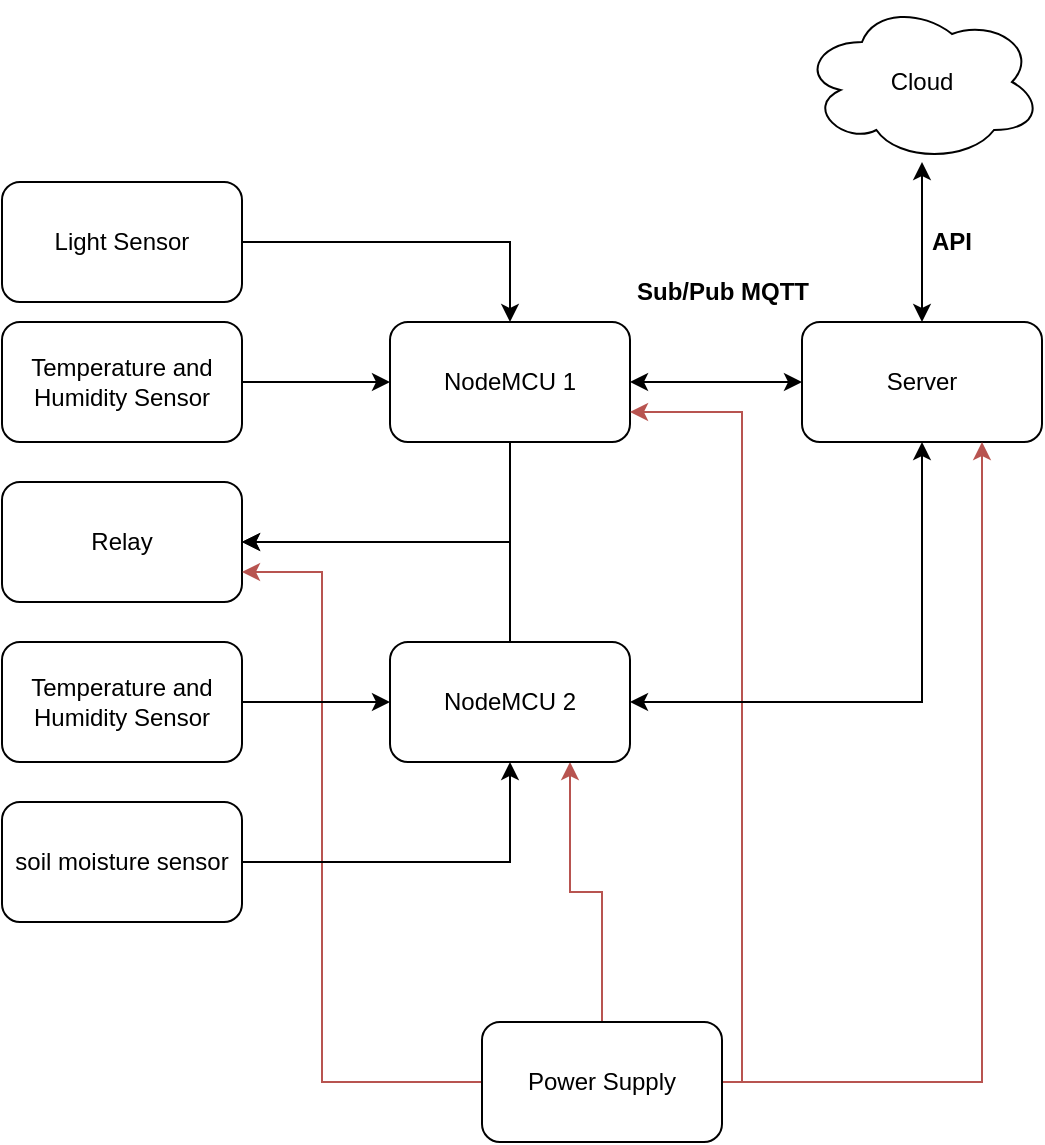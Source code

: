 <mxfile version="21.6.5" type="github">
  <diagram name="Trang-1" id="DMHt6Bj8uNAS2uQc6lcl">
    <mxGraphModel dx="1434" dy="788" grid="1" gridSize="10" guides="1" tooltips="1" connect="1" arrows="1" fold="1" page="1" pageScale="1" pageWidth="827" pageHeight="1169" math="0" shadow="0">
      <root>
        <mxCell id="0" />
        <mxCell id="1" parent="0" />
        <mxCell id="AXXRzCusAXLwxcy1-cfK-5" style="edgeStyle=orthogonalEdgeStyle;rounded=0;orthogonalLoop=1;jettySize=auto;html=1;entryX=0;entryY=0.5;entryDx=0;entryDy=0;startArrow=classic;startFill=1;exitX=1;exitY=0.5;exitDx=0;exitDy=0;" parent="1" source="AXXRzCusAXLwxcy1-cfK-1" target="AXXRzCusAXLwxcy1-cfK-3" edge="1">
          <mxGeometry relative="1" as="geometry">
            <mxPoint x="460" y="350" as="sourcePoint" />
            <mxPoint x="610" y="340" as="targetPoint" />
            <Array as="points" />
          </mxGeometry>
        </mxCell>
        <mxCell id="AXXRzCusAXLwxcy1-cfK-31" style="edgeStyle=orthogonalEdgeStyle;rounded=0;orthogonalLoop=1;jettySize=auto;html=1;entryX=1;entryY=0.5;entryDx=0;entryDy=0;" parent="1" source="AXXRzCusAXLwxcy1-cfK-1" target="AXXRzCusAXLwxcy1-cfK-10" edge="1">
          <mxGeometry relative="1" as="geometry">
            <Array as="points">
              <mxPoint x="414" y="430" />
            </Array>
          </mxGeometry>
        </mxCell>
        <mxCell id="AXXRzCusAXLwxcy1-cfK-1" value="NodeMCU 1" style="rounded=1;whiteSpace=wrap;html=1;" parent="1" vertex="1">
          <mxGeometry x="354" y="320" width="120" height="60" as="geometry" />
        </mxCell>
        <mxCell id="AXXRzCusAXLwxcy1-cfK-4" style="edgeStyle=orthogonalEdgeStyle;rounded=0;orthogonalLoop=1;jettySize=auto;html=1;startArrow=classic;startFill=1;" parent="1" source="AXXRzCusAXLwxcy1-cfK-3" edge="1">
          <mxGeometry relative="1" as="geometry">
            <mxPoint x="620" y="240" as="targetPoint" />
          </mxGeometry>
        </mxCell>
        <mxCell id="AXXRzCusAXLwxcy1-cfK-3" value="Server" style="rounded=1;whiteSpace=wrap;html=1;" parent="1" vertex="1">
          <mxGeometry x="560" y="320" width="120" height="60" as="geometry" />
        </mxCell>
        <mxCell id="AXXRzCusAXLwxcy1-cfK-23" style="edgeStyle=orthogonalEdgeStyle;rounded=0;orthogonalLoop=1;jettySize=auto;html=1;entryX=0.5;entryY=0;entryDx=0;entryDy=0;" parent="1" source="AXXRzCusAXLwxcy1-cfK-8" target="AXXRzCusAXLwxcy1-cfK-1" edge="1">
          <mxGeometry relative="1" as="geometry" />
        </mxCell>
        <mxCell id="AXXRzCusAXLwxcy1-cfK-8" value="Light Sensor" style="rounded=1;whiteSpace=wrap;html=1;" parent="1" vertex="1">
          <mxGeometry x="160" y="250" width="120" height="60" as="geometry" />
        </mxCell>
        <mxCell id="AXXRzCusAXLwxcy1-cfK-12" style="edgeStyle=orthogonalEdgeStyle;rounded=0;orthogonalLoop=1;jettySize=auto;html=1;entryX=0;entryY=0.5;entryDx=0;entryDy=0;" parent="1" source="AXXRzCusAXLwxcy1-cfK-9" target="AXXRzCusAXLwxcy1-cfK-1" edge="1">
          <mxGeometry relative="1" as="geometry" />
        </mxCell>
        <mxCell id="AXXRzCusAXLwxcy1-cfK-9" value="Temperature and Humidity Sensor" style="rounded=1;whiteSpace=wrap;html=1;" parent="1" vertex="1">
          <mxGeometry x="160" y="320" width="120" height="60" as="geometry" />
        </mxCell>
        <mxCell id="AXXRzCusAXLwxcy1-cfK-10" value="Relay" style="rounded=1;whiteSpace=wrap;html=1;" parent="1" vertex="1">
          <mxGeometry x="160" y="400" width="120" height="60" as="geometry" />
        </mxCell>
        <mxCell id="AXXRzCusAXLwxcy1-cfK-37" style="edgeStyle=orthogonalEdgeStyle;rounded=0;orthogonalLoop=1;jettySize=auto;html=1;entryX=0.75;entryY=1;entryDx=0;entryDy=0;fillColor=#f8cecc;strokeColor=#b85450;" parent="1" source="AXXRzCusAXLwxcy1-cfK-14" target="AXXRzCusAXLwxcy1-cfK-3" edge="1">
          <mxGeometry relative="1" as="geometry" />
        </mxCell>
        <mxCell id="AXXRzCusAXLwxcy1-cfK-38" style="edgeStyle=orthogonalEdgeStyle;rounded=0;orthogonalLoop=1;jettySize=auto;html=1;entryX=1;entryY=0.75;entryDx=0;entryDy=0;fillColor=#f8cecc;strokeColor=#b85450;" parent="1" source="AXXRzCusAXLwxcy1-cfK-14" target="AXXRzCusAXLwxcy1-cfK-1" edge="1">
          <mxGeometry relative="1" as="geometry">
            <Array as="points">
              <mxPoint x="530" y="700" />
              <mxPoint x="530" y="365" />
            </Array>
          </mxGeometry>
        </mxCell>
        <mxCell id="AXXRzCusAXLwxcy1-cfK-41" style="edgeStyle=orthogonalEdgeStyle;rounded=0;orthogonalLoop=1;jettySize=auto;html=1;entryX=0.75;entryY=1;entryDx=0;entryDy=0;fillColor=#f8cecc;strokeColor=#b85450;" parent="1" source="AXXRzCusAXLwxcy1-cfK-14" target="AXXRzCusAXLwxcy1-cfK-27" edge="1">
          <mxGeometry relative="1" as="geometry" />
        </mxCell>
        <mxCell id="AXXRzCusAXLwxcy1-cfK-42" style="edgeStyle=orthogonalEdgeStyle;rounded=0;orthogonalLoop=1;jettySize=auto;html=1;entryX=1;entryY=0.75;entryDx=0;entryDy=0;fillColor=#f8cecc;strokeColor=#b85450;" parent="1" source="AXXRzCusAXLwxcy1-cfK-14" target="AXXRzCusAXLwxcy1-cfK-10" edge="1">
          <mxGeometry relative="1" as="geometry">
            <Array as="points">
              <mxPoint x="320" y="700" />
              <mxPoint x="320" y="445" />
            </Array>
          </mxGeometry>
        </mxCell>
        <mxCell id="AXXRzCusAXLwxcy1-cfK-14" value="Power Supply" style="rounded=1;whiteSpace=wrap;html=1;" parent="1" vertex="1">
          <mxGeometry x="400" y="670" width="120" height="60" as="geometry" />
        </mxCell>
        <mxCell id="AXXRzCusAXLwxcy1-cfK-28" style="edgeStyle=orthogonalEdgeStyle;rounded=0;orthogonalLoop=1;jettySize=auto;html=1;entryX=0.5;entryY=1;entryDx=0;entryDy=0;startArrow=classic;startFill=1;" parent="1" source="AXXRzCusAXLwxcy1-cfK-27" target="AXXRzCusAXLwxcy1-cfK-3" edge="1">
          <mxGeometry relative="1" as="geometry" />
        </mxCell>
        <mxCell id="AXXRzCusAXLwxcy1-cfK-32" style="edgeStyle=orthogonalEdgeStyle;rounded=0;orthogonalLoop=1;jettySize=auto;html=1;entryX=1;entryY=0.5;entryDx=0;entryDy=0;" parent="1" source="AXXRzCusAXLwxcy1-cfK-27" target="AXXRzCusAXLwxcy1-cfK-10" edge="1">
          <mxGeometry relative="1" as="geometry">
            <Array as="points">
              <mxPoint x="414" y="430" />
            </Array>
          </mxGeometry>
        </mxCell>
        <mxCell id="AXXRzCusAXLwxcy1-cfK-27" value="NodeMCU 2" style="rounded=1;whiteSpace=wrap;html=1;" parent="1" vertex="1">
          <mxGeometry x="354" y="480" width="120" height="60" as="geometry" />
        </mxCell>
        <mxCell id="AXXRzCusAXLwxcy1-cfK-33" style="edgeStyle=orthogonalEdgeStyle;rounded=0;orthogonalLoop=1;jettySize=auto;html=1;entryX=0;entryY=0.5;entryDx=0;entryDy=0;" parent="1" source="AXXRzCusAXLwxcy1-cfK-29" target="AXXRzCusAXLwxcy1-cfK-27" edge="1">
          <mxGeometry relative="1" as="geometry" />
        </mxCell>
        <mxCell id="AXXRzCusAXLwxcy1-cfK-29" value="Temperature and Humidity Sensor" style="rounded=1;whiteSpace=wrap;html=1;" parent="1" vertex="1">
          <mxGeometry x="160" y="480" width="120" height="60" as="geometry" />
        </mxCell>
        <mxCell id="AXXRzCusAXLwxcy1-cfK-36" style="edgeStyle=orthogonalEdgeStyle;rounded=0;orthogonalLoop=1;jettySize=auto;html=1;entryX=0.5;entryY=1;entryDx=0;entryDy=0;" parent="1" source="AXXRzCusAXLwxcy1-cfK-30" target="AXXRzCusAXLwxcy1-cfK-27" edge="1">
          <mxGeometry relative="1" as="geometry" />
        </mxCell>
        <mxCell id="AXXRzCusAXLwxcy1-cfK-30" value="soil moisture sensor" style="rounded=1;whiteSpace=wrap;html=1;" parent="1" vertex="1">
          <mxGeometry x="160" y="560" width="120" height="60" as="geometry" />
        </mxCell>
        <mxCell id="fdKpNf30qSWWNsh43AyD-1" value="&lt;b&gt;Sub/Pub MQTT&lt;/b&gt;" style="text;html=1;align=center;verticalAlign=middle;resizable=0;points=[];autosize=1;strokeColor=none;fillColor=none;" vertex="1" parent="1">
          <mxGeometry x="465" y="290" width="110" height="30" as="geometry" />
        </mxCell>
        <mxCell id="fdKpNf30qSWWNsh43AyD-3" value="&lt;b&gt;API&lt;/b&gt;" style="text;html=1;strokeColor=none;fillColor=none;align=center;verticalAlign=middle;whiteSpace=wrap;rounded=0;" vertex="1" parent="1">
          <mxGeometry x="605" y="265" width="60" height="30" as="geometry" />
        </mxCell>
        <mxCell id="fdKpNf30qSWWNsh43AyD-4" value="Cloud" style="ellipse;shape=cloud;whiteSpace=wrap;html=1;" vertex="1" parent="1">
          <mxGeometry x="560" y="160" width="120" height="80" as="geometry" />
        </mxCell>
      </root>
    </mxGraphModel>
  </diagram>
</mxfile>
